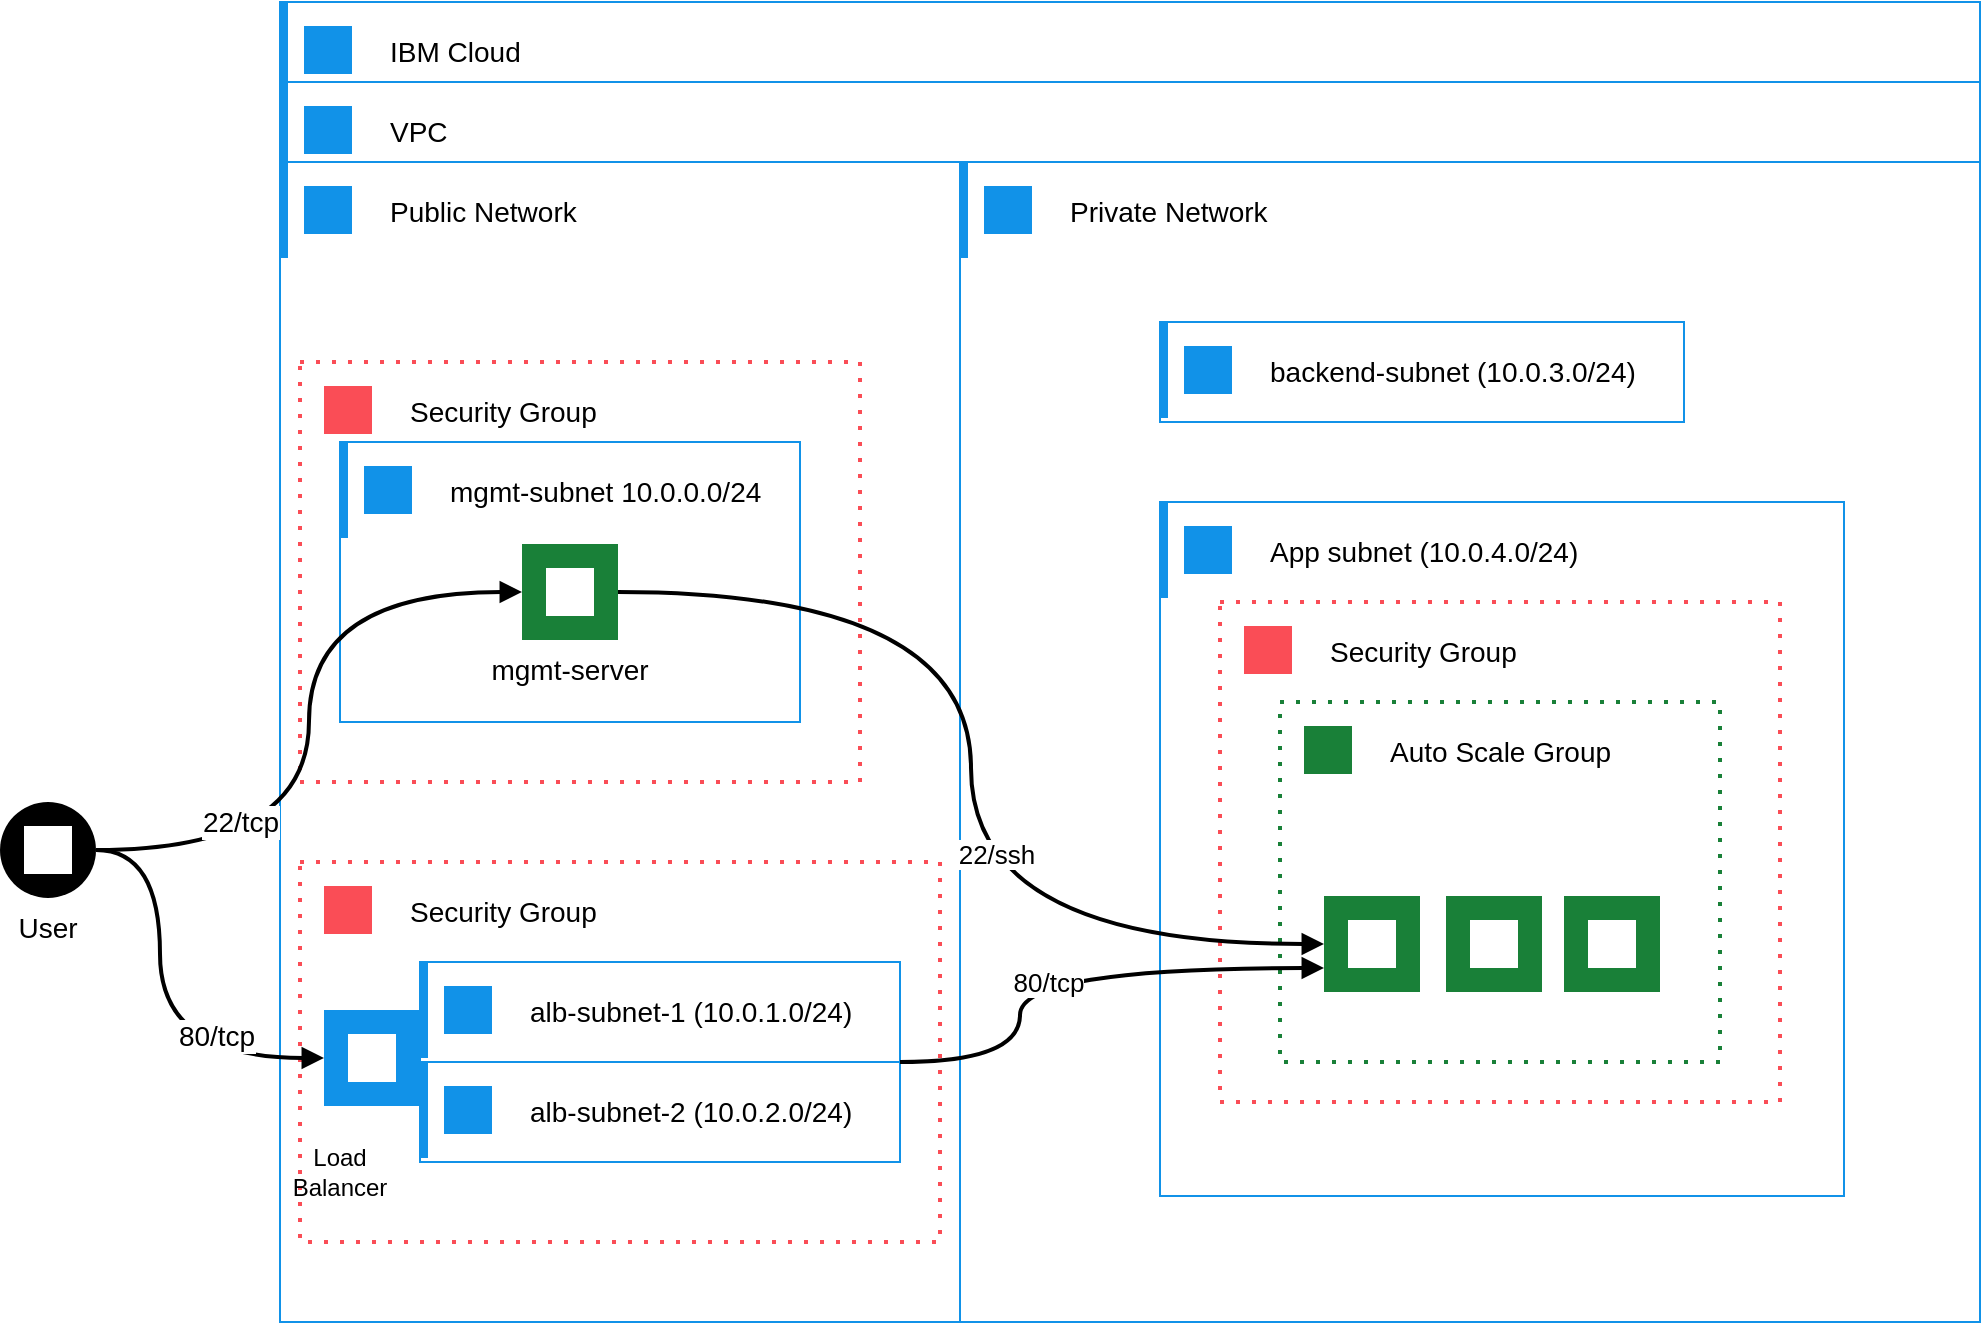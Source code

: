 <mxfile version="26.0.4">
  <diagram name="Page-1" id="7roNWF1qpoUNGFxGU0f3">
    <mxGraphModel dx="1114" dy="888" grid="1" gridSize="10" guides="1" tooltips="1" connect="1" arrows="1" fold="1" page="1" pageScale="1" pageWidth="850" pageHeight="1100" math="0" shadow="0">
      <root>
        <mxCell id="0" />
        <mxCell id="1" parent="0" />
        <mxCell id="PQe1bKcJ9zIPUSs3W7Ri-1" value="" style="container=1;collapsible=0;expand=0;recursiveResize=0;html=1;whiteSpace=wrap;strokeColor=#1192E8;fillColor=none;strokeWidth=1" vertex="1" parent="1">
          <mxGeometry x="160" y="80" width="850" height="660" as="geometry" />
        </mxCell>
        <mxCell id="PQe1bKcJ9zIPUSs3W7Ri-2" value="IBM Cloud" style="shape=rect;fillColor=none;aspect=fixed;resizable=0;labelPosition=right;verticalLabelPosition=middle;align=left;verticalAlign=middle;strokeColor=none;part=1;spacingLeft=5;fontSize=14;" vertex="1" parent="PQe1bKcJ9zIPUSs3W7Ri-1">
          <mxGeometry width="48" height="48" relative="1" as="geometry" />
        </mxCell>
        <mxCell id="PQe1bKcJ9zIPUSs3W7Ri-3" value="" style="fillColor=#1192E8;shape=mxgraph.ibm_cloud.ibm-cloud;strokeColor=none;dashed=0;outlineConnect=0;html=1;labelPosition=center;verticalLabelPosition=bottom;verticalAlign=top;part=1;movable=0;resizable=0;rotatable=0;" vertex="1" parent="PQe1bKcJ9zIPUSs3W7Ri-2">
          <mxGeometry width="24" height="24" relative="1" as="geometry">
            <mxPoint x="12" y="12" as="offset" />
          </mxGeometry>
        </mxCell>
        <mxCell id="PQe1bKcJ9zIPUSs3W7Ri-5" value="" style="container=1;collapsible=0;expand=0;recursiveResize=0;html=1;whiteSpace=wrap;strokeColor=#1192E8;fillColor=none;strokeWidth=1" vertex="1" parent="PQe1bKcJ9zIPUSs3W7Ri-1">
          <mxGeometry y="40" width="850" height="620" as="geometry" />
        </mxCell>
        <mxCell id="PQe1bKcJ9zIPUSs3W7Ri-13" value="" style="container=1;collapsible=0;expand=0;recursiveResize=0;html=1;whiteSpace=wrap;strokeColor=#1192E8;fillColor=none;strokeWidth=1" vertex="1" parent="PQe1bKcJ9zIPUSs3W7Ri-5">
          <mxGeometry y="40" width="340" height="580" as="geometry" />
        </mxCell>
        <mxCell id="PQe1bKcJ9zIPUSs3W7Ri-111" value="" style="container=1;collapsible=0;expand=0;recursiveResize=0;html=1;whiteSpace=wrap;strokeColor=#FA4D56;fillColor=none;dashed=1;dashPattern=1 3;strokeWidth=2" vertex="1" parent="PQe1bKcJ9zIPUSs3W7Ri-13">
          <mxGeometry x="10" y="350" width="320" height="190" as="geometry" />
        </mxCell>
        <mxCell id="PQe1bKcJ9zIPUSs3W7Ri-112" value="Security Group" style="shape=rect;fillColor=none;aspect=fixed;resizable=0;labelPosition=right;verticalLabelPosition=middle;align=left;verticalAlign=middle;strokeColor=none;part=1;spacingLeft=5;fontSize=14;" vertex="1" parent="PQe1bKcJ9zIPUSs3W7Ri-111">
          <mxGeometry width="48" height="48" relative="1" as="geometry" />
        </mxCell>
        <mxCell id="PQe1bKcJ9zIPUSs3W7Ri-113" value="" style="fillColor=#FA4D56;shape=mxgraph.ibm_cloud.group--security;strokeColor=none;dashed=0;outlineConnect=0;html=1;labelPosition=center;verticalLabelPosition=bottom;verticalAlign=top;part=1;movable=0;resizable=0;rotatable=0;" vertex="1" parent="PQe1bKcJ9zIPUSs3W7Ri-112">
          <mxGeometry width="24" height="24" relative="1" as="geometry">
            <mxPoint x="12" y="12" as="offset" />
          </mxGeometry>
        </mxCell>
        <mxCell id="PQe1bKcJ9zIPUSs3W7Ri-108" value="" style="container=1;collapsible=0;expand=0;recursiveResize=0;html=1;whiteSpace=wrap;strokeColor=#FA4D56;fillColor=none;dashed=1;dashPattern=1 3;strokeWidth=2" vertex="1" parent="PQe1bKcJ9zIPUSs3W7Ri-13">
          <mxGeometry x="10" y="100" width="280" height="210" as="geometry" />
        </mxCell>
        <mxCell id="PQe1bKcJ9zIPUSs3W7Ri-109" value="Security Group" style="shape=rect;fillColor=none;aspect=fixed;resizable=0;labelPosition=right;verticalLabelPosition=middle;align=left;verticalAlign=middle;strokeColor=none;part=1;spacingLeft=5;fontSize=14;" vertex="1" parent="PQe1bKcJ9zIPUSs3W7Ri-108">
          <mxGeometry width="48" height="48" relative="1" as="geometry" />
        </mxCell>
        <mxCell id="PQe1bKcJ9zIPUSs3W7Ri-110" value="" style="fillColor=#FA4D56;shape=mxgraph.ibm_cloud.group--security;strokeColor=none;dashed=0;outlineConnect=0;html=1;labelPosition=center;verticalLabelPosition=bottom;verticalAlign=top;part=1;movable=0;resizable=0;rotatable=0;" vertex="1" parent="PQe1bKcJ9zIPUSs3W7Ri-109">
          <mxGeometry width="24" height="24" relative="1" as="geometry">
            <mxPoint x="12" y="12" as="offset" />
          </mxGeometry>
        </mxCell>
        <mxCell id="PQe1bKcJ9zIPUSs3W7Ri-14" value="Public Network" style="shape=rect;fillColor=none;aspect=fixed;resizable=0;labelPosition=right;verticalLabelPosition=middle;align=left;verticalAlign=middle;strokeColor=none;part=1;spacingLeft=5;fontSize=14;" vertex="1" parent="PQe1bKcJ9zIPUSs3W7Ri-13">
          <mxGeometry width="48" height="48" relative="1" as="geometry" />
        </mxCell>
        <mxCell id="PQe1bKcJ9zIPUSs3W7Ri-15" value="" style="fillColor=#1192E8;shape=mxgraph.ibm_cloud.network--public;strokeColor=none;dashed=0;outlineConnect=0;html=1;labelPosition=center;verticalLabelPosition=bottom;verticalAlign=top;part=1;movable=0;resizable=0;rotatable=0;" vertex="1" parent="PQe1bKcJ9zIPUSs3W7Ri-14">
          <mxGeometry width="24" height="24" relative="1" as="geometry">
            <mxPoint x="12" y="12" as="offset" />
          </mxGeometry>
        </mxCell>
        <mxCell id="PQe1bKcJ9zIPUSs3W7Ri-25" value="" style="container=1;collapsible=0;expand=0;recursiveResize=0;html=1;whiteSpace=wrap;strokeColor=#1192E8;fillColor=none;strokeWidth=1" vertex="1" parent="PQe1bKcJ9zIPUSs3W7Ri-13">
          <mxGeometry x="30" y="140" width="230" height="140" as="geometry" />
        </mxCell>
        <mxCell id="PQe1bKcJ9zIPUSs3W7Ri-26" value="mgmt-subnet 10.0.0.0/24" style="shape=rect;fillColor=none;aspect=fixed;resizable=0;labelPosition=right;verticalLabelPosition=middle;align=left;verticalAlign=middle;strokeColor=none;part=1;spacingLeft=5;fontSize=14;" vertex="1" parent="PQe1bKcJ9zIPUSs3W7Ri-25">
          <mxGeometry width="48" height="48" relative="1" as="geometry" />
        </mxCell>
        <mxCell id="PQe1bKcJ9zIPUSs3W7Ri-27" value="" style="fillColor=#1192E8;shape=mxgraph.ibm_cloud.ibm-cloud--subnets;strokeColor=none;dashed=0;outlineConnect=0;html=1;labelPosition=center;verticalLabelPosition=bottom;verticalAlign=top;part=1;movable=0;resizable=0;rotatable=0;" vertex="1" parent="PQe1bKcJ9zIPUSs3W7Ri-26">
          <mxGeometry width="24" height="24" relative="1" as="geometry">
            <mxPoint x="12" y="12" as="offset" />
          </mxGeometry>
        </mxCell>
        <mxCell id="PQe1bKcJ9zIPUSs3W7Ri-28" value="" style="shape=rect;fillColor=#1192E8;aspect=fixed;resizable=0;labelPosition=right;verticalLabelPosition=middle;align=left;verticalAlign=middle;strokeColor=none;part=1;spacingLeft=5;fontSize=14;" vertex="1" parent="PQe1bKcJ9zIPUSs3W7Ri-25">
          <mxGeometry width="4" height="48" relative="1" as="geometry" />
        </mxCell>
        <mxCell id="PQe1bKcJ9zIPUSs3W7Ri-77" value="mgmt-server" style="shape=rect;fillColor=#198038;aspect=fixed;resizable=0;labelPosition=center;verticalLabelPosition=bottom;align=center;verticalAlign=top;strokeColor=none;fontSize=14;" vertex="1" parent="PQe1bKcJ9zIPUSs3W7Ri-25">
          <mxGeometry x="91" y="51" width="48" height="48" as="geometry" />
        </mxCell>
        <mxCell id="PQe1bKcJ9zIPUSs3W7Ri-78" value="" style="fillColor=#ffffff;strokeColor=none;dashed=0;outlineConnect=0;html=1;labelPosition=center;verticalLabelPosition=bottom;verticalAlign=top;part=1;movable=0;resizable=0;rotatable=0;shape=mxgraph.ibm_cloud.ibm-cloud--virtual-server-vpc" vertex="1" parent="PQe1bKcJ9zIPUSs3W7Ri-77">
          <mxGeometry width="24" height="24" relative="1" as="geometry">
            <mxPoint x="12" y="12" as="offset" />
          </mxGeometry>
        </mxCell>
        <mxCell id="PQe1bKcJ9zIPUSs3W7Ri-16" value="" style="shape=rect;fillColor=#1192E8;aspect=fixed;resizable=0;labelPosition=right;verticalLabelPosition=middle;align=left;verticalAlign=middle;strokeColor=none;part=1;spacingLeft=5;fontSize=14;" vertex="1" parent="PQe1bKcJ9zIPUSs3W7Ri-13">
          <mxGeometry width="4" height="48" relative="1" as="geometry" />
        </mxCell>
        <mxCell id="PQe1bKcJ9zIPUSs3W7Ri-55" value="Load Balancer" style="text;html=1;align=center;verticalAlign=middle;whiteSpace=wrap;rounded=0;" vertex="1" parent="PQe1bKcJ9zIPUSs3W7Ri-13">
          <mxGeometry y="490" width="60" height="30" as="geometry" />
        </mxCell>
        <mxCell id="PQe1bKcJ9zIPUSs3W7Ri-53" value="" style="shape=rect;fillColor=#1192E8;aspect=fixed;resizable=0;labelPosition=center;verticalLabelPosition=bottom;align=center;verticalAlign=top;strokeColor=none;fontSize=14;rotation=-90;" vertex="1" parent="PQe1bKcJ9zIPUSs3W7Ri-13">
          <mxGeometry x="22" y="424" width="48" height="48" as="geometry" />
        </mxCell>
        <mxCell id="PQe1bKcJ9zIPUSs3W7Ri-54" value="" style="fillColor=#ffffff;strokeColor=none;dashed=0;outlineConnect=0;html=1;labelPosition=center;verticalLabelPosition=bottom;verticalAlign=top;part=1;movable=0;resizable=0;rotatable=0;shape=mxgraph.ibm_cloud.load-balancer--application;rotation=-90;" vertex="1" parent="PQe1bKcJ9zIPUSs3W7Ri-53">
          <mxGeometry width="24" height="24" relative="1" as="geometry">
            <mxPoint x="12" y="12" as="offset" />
          </mxGeometry>
        </mxCell>
        <mxCell id="PQe1bKcJ9zIPUSs3W7Ri-6" value="VPC" style="shape=rect;fillColor=none;aspect=fixed;resizable=0;labelPosition=right;verticalLabelPosition=middle;align=left;verticalAlign=middle;strokeColor=none;part=1;spacingLeft=5;fontSize=14;" vertex="1" parent="PQe1bKcJ9zIPUSs3W7Ri-5">
          <mxGeometry width="48" height="48" relative="1" as="geometry" />
        </mxCell>
        <mxCell id="PQe1bKcJ9zIPUSs3W7Ri-7" value="" style="fillColor=#1192E8;shape=mxgraph.ibm_cloud.ibm-cloud--vpc;strokeColor=none;dashed=0;outlineConnect=0;html=1;labelPosition=center;verticalLabelPosition=bottom;verticalAlign=top;part=1;movable=0;resizable=0;rotatable=0;" vertex="1" parent="PQe1bKcJ9zIPUSs3W7Ri-6">
          <mxGeometry width="24" height="24" relative="1" as="geometry">
            <mxPoint x="12" y="12" as="offset" />
          </mxGeometry>
        </mxCell>
        <mxCell id="PQe1bKcJ9zIPUSs3W7Ri-8" value="" style="shape=rect;fillColor=#1192E8;aspect=fixed;resizable=0;labelPosition=right;verticalLabelPosition=middle;align=left;verticalAlign=middle;strokeColor=none;part=1;spacingLeft=5;fontSize=14;" vertex="1" parent="PQe1bKcJ9zIPUSs3W7Ri-5">
          <mxGeometry width="4" height="48" relative="1" as="geometry" />
        </mxCell>
        <mxCell id="PQe1bKcJ9zIPUSs3W7Ri-17" value="" style="container=1;collapsible=0;expand=0;recursiveResize=0;html=1;whiteSpace=wrap;strokeColor=#1192E8;fillColor=none;strokeWidth=1" vertex="1" parent="PQe1bKcJ9zIPUSs3W7Ri-5">
          <mxGeometry x="340" y="40" width="510" height="580" as="geometry" />
        </mxCell>
        <mxCell id="PQe1bKcJ9zIPUSs3W7Ri-18" value="Private Network" style="shape=rect;fillColor=none;aspect=fixed;resizable=0;labelPosition=right;verticalLabelPosition=middle;align=left;verticalAlign=middle;strokeColor=none;part=1;spacingLeft=5;fontSize=14;" vertex="1" parent="PQe1bKcJ9zIPUSs3W7Ri-17">
          <mxGeometry width="48" height="48" relative="1" as="geometry" />
        </mxCell>
        <mxCell id="PQe1bKcJ9zIPUSs3W7Ri-19" value="" style="fillColor=#1192E8;shape=mxgraph.ibm_cloud.network--enterprise;strokeColor=none;dashed=0;outlineConnect=0;html=1;labelPosition=center;verticalLabelPosition=bottom;verticalAlign=top;part=1;movable=0;resizable=0;rotatable=0;" vertex="1" parent="PQe1bKcJ9zIPUSs3W7Ri-18">
          <mxGeometry width="24" height="24" relative="1" as="geometry">
            <mxPoint x="12" y="12" as="offset" />
          </mxGeometry>
        </mxCell>
        <mxCell id="PQe1bKcJ9zIPUSs3W7Ri-20" value="" style="shape=rect;fillColor=#1192E8;aspect=fixed;resizable=0;labelPosition=right;verticalLabelPosition=middle;align=left;verticalAlign=middle;strokeColor=none;part=1;spacingLeft=5;fontSize=14;" vertex="1" parent="PQe1bKcJ9zIPUSs3W7Ri-17">
          <mxGeometry width="4" height="48" relative="1" as="geometry" />
        </mxCell>
        <mxCell id="PQe1bKcJ9zIPUSs3W7Ri-49" value="" style="container=1;collapsible=0;expand=0;recursiveResize=0;html=1;whiteSpace=wrap;strokeColor=#1192E8;fillColor=none;strokeWidth=1" vertex="1" parent="PQe1bKcJ9zIPUSs3W7Ri-17">
          <mxGeometry x="100" y="170" width="342" height="347" as="geometry" />
        </mxCell>
        <mxCell id="PQe1bKcJ9zIPUSs3W7Ri-50" value="App subnet (10.0.4.0/24)" style="shape=rect;fillColor=none;aspect=fixed;resizable=0;labelPosition=right;verticalLabelPosition=middle;align=left;verticalAlign=middle;strokeColor=none;part=1;spacingLeft=5;fontSize=14;" vertex="1" parent="PQe1bKcJ9zIPUSs3W7Ri-49">
          <mxGeometry width="48" height="48" relative="1" as="geometry" />
        </mxCell>
        <mxCell id="PQe1bKcJ9zIPUSs3W7Ri-51" value="" style="fillColor=#1192E8;shape=mxgraph.ibm_cloud.ibm-cloud--subnets;strokeColor=none;dashed=0;outlineConnect=0;html=1;labelPosition=center;verticalLabelPosition=bottom;verticalAlign=top;part=1;movable=0;resizable=0;rotatable=0;" vertex="1" parent="PQe1bKcJ9zIPUSs3W7Ri-50">
          <mxGeometry width="24" height="24" relative="1" as="geometry">
            <mxPoint x="12" y="12" as="offset" />
          </mxGeometry>
        </mxCell>
        <mxCell id="PQe1bKcJ9zIPUSs3W7Ri-52" value="" style="shape=rect;fillColor=#1192E8;aspect=fixed;resizable=0;labelPosition=right;verticalLabelPosition=middle;align=left;verticalAlign=middle;strokeColor=none;part=1;spacingLeft=5;fontSize=14;" vertex="1" parent="PQe1bKcJ9zIPUSs3W7Ri-49">
          <mxGeometry width="4" height="48" relative="1" as="geometry" />
        </mxCell>
        <mxCell id="PQe1bKcJ9zIPUSs3W7Ri-72" value="" style="container=1;collapsible=0;expand=0;recursiveResize=0;html=1;whiteSpace=wrap;strokeColor=#FA4D56;fillColor=none;dashed=1;dashPattern=1 3;strokeWidth=2" vertex="1" parent="PQe1bKcJ9zIPUSs3W7Ri-49">
          <mxGeometry x="30" y="50" width="280" height="250" as="geometry" />
        </mxCell>
        <mxCell id="PQe1bKcJ9zIPUSs3W7Ri-73" value="Security Group" style="shape=rect;fillColor=none;aspect=fixed;resizable=0;labelPosition=right;verticalLabelPosition=middle;align=left;verticalAlign=middle;strokeColor=none;part=1;spacingLeft=5;fontSize=14;" vertex="1" parent="PQe1bKcJ9zIPUSs3W7Ri-72">
          <mxGeometry width="48" height="48" relative="1" as="geometry" />
        </mxCell>
        <mxCell id="PQe1bKcJ9zIPUSs3W7Ri-74" value="" style="fillColor=#FA4D56;shape=mxgraph.ibm_cloud.group--security;strokeColor=none;dashed=0;outlineConnect=0;html=1;labelPosition=center;verticalLabelPosition=bottom;verticalAlign=top;part=1;movable=0;resizable=0;rotatable=0;" vertex="1" parent="PQe1bKcJ9zIPUSs3W7Ri-73">
          <mxGeometry width="24" height="24" relative="1" as="geometry">
            <mxPoint x="12" y="12" as="offset" />
          </mxGeometry>
        </mxCell>
        <mxCell id="PQe1bKcJ9zIPUSs3W7Ri-69" value="" style="container=1;collapsible=0;expand=0;recursiveResize=0;html=1;whiteSpace=wrap;strokeColor=#198038;fillColor=none;dashed=1;dashPattern=1 3;strokeWidth=2" vertex="1" parent="PQe1bKcJ9zIPUSs3W7Ri-72">
          <mxGeometry x="30" y="50" width="220" height="180" as="geometry" />
        </mxCell>
        <mxCell id="PQe1bKcJ9zIPUSs3W7Ri-70" value="Auto Scale Group" style="shape=rect;fillColor=none;aspect=fixed;resizable=0;labelPosition=right;verticalLabelPosition=middle;align=left;verticalAlign=middle;strokeColor=none;part=1;spacingLeft=5;fontSize=14;" vertex="1" parent="PQe1bKcJ9zIPUSs3W7Ri-69">
          <mxGeometry width="48" height="48" relative="1" as="geometry" />
        </mxCell>
        <mxCell id="PQe1bKcJ9zIPUSs3W7Ri-71" value="" style="fillColor=#198038;shape=mxgraph.ibm_cloud.autoscaling;strokeColor=none;dashed=0;outlineConnect=0;html=1;labelPosition=center;verticalLabelPosition=bottom;verticalAlign=top;part=1;movable=0;resizable=0;rotatable=0;" vertex="1" parent="PQe1bKcJ9zIPUSs3W7Ri-70">
          <mxGeometry width="24" height="24" relative="1" as="geometry">
            <mxPoint x="12" y="12" as="offset" />
          </mxGeometry>
        </mxCell>
        <mxCell id="PQe1bKcJ9zIPUSs3W7Ri-57" value="" style="shape=rect;fillColor=#198038;aspect=fixed;resizable=0;labelPosition=center;verticalLabelPosition=bottom;align=center;verticalAlign=top;strokeColor=none;fontSize=14;" vertex="1" parent="PQe1bKcJ9zIPUSs3W7Ri-69">
          <mxGeometry x="22" y="97" width="48" height="48" as="geometry" />
        </mxCell>
        <mxCell id="PQe1bKcJ9zIPUSs3W7Ri-58" value="" style="fillColor=#ffffff;strokeColor=none;dashed=0;outlineConnect=0;html=1;labelPosition=center;verticalLabelPosition=bottom;verticalAlign=top;part=1;movable=0;resizable=0;rotatable=0;shape=mxgraph.ibm_cloud.ibm-cloud--virtual-server-vpc" vertex="1" parent="PQe1bKcJ9zIPUSs3W7Ri-57">
          <mxGeometry width="24" height="24" relative="1" as="geometry">
            <mxPoint x="12" y="12" as="offset" />
          </mxGeometry>
        </mxCell>
        <mxCell id="PQe1bKcJ9zIPUSs3W7Ri-64" value="" style="shape=rect;fillColor=#198038;aspect=fixed;resizable=0;labelPosition=center;verticalLabelPosition=bottom;align=center;verticalAlign=top;strokeColor=none;fontSize=14;" vertex="1" parent="PQe1bKcJ9zIPUSs3W7Ri-69">
          <mxGeometry x="142" y="97" width="48" height="48" as="geometry" />
        </mxCell>
        <mxCell id="PQe1bKcJ9zIPUSs3W7Ri-65" value="" style="fillColor=#ffffff;strokeColor=none;dashed=0;outlineConnect=0;html=1;labelPosition=center;verticalLabelPosition=bottom;verticalAlign=top;part=1;movable=0;resizable=0;rotatable=0;shape=mxgraph.ibm_cloud.ibm-cloud--virtual-server-vpc" vertex="1" parent="PQe1bKcJ9zIPUSs3W7Ri-64">
          <mxGeometry width="24" height="24" relative="1" as="geometry">
            <mxPoint x="12" y="12" as="offset" />
          </mxGeometry>
        </mxCell>
        <mxCell id="PQe1bKcJ9zIPUSs3W7Ri-62" value="" style="shape=rect;fillColor=#198038;aspect=fixed;resizable=0;labelPosition=center;verticalLabelPosition=bottom;align=center;verticalAlign=top;strokeColor=none;fontSize=14;" vertex="1" parent="PQe1bKcJ9zIPUSs3W7Ri-69">
          <mxGeometry x="83" y="97" width="48" height="48" as="geometry" />
        </mxCell>
        <mxCell id="PQe1bKcJ9zIPUSs3W7Ri-63" value="" style="fillColor=#ffffff;strokeColor=none;dashed=0;outlineConnect=0;html=1;labelPosition=center;verticalLabelPosition=bottom;verticalAlign=top;part=1;movable=0;resizable=0;rotatable=0;shape=mxgraph.ibm_cloud.ibm-cloud--virtual-server-vpc" vertex="1" parent="PQe1bKcJ9zIPUSs3W7Ri-62">
          <mxGeometry width="24" height="24" relative="1" as="geometry">
            <mxPoint x="12" y="12" as="offset" />
          </mxGeometry>
        </mxCell>
        <mxCell id="PQe1bKcJ9zIPUSs3W7Ri-80" value="" style="container=1;collapsible=0;expand=0;recursiveResize=0;html=1;whiteSpace=wrap;strokeColor=#1192E8;fillColor=none;strokeWidth=1" vertex="1" parent="PQe1bKcJ9zIPUSs3W7Ri-17">
          <mxGeometry x="100" y="80" width="262" height="50" as="geometry" />
        </mxCell>
        <mxCell id="PQe1bKcJ9zIPUSs3W7Ri-81" value="backend-subnet (10.0.3.0/24)" style="shape=rect;fillColor=none;aspect=fixed;resizable=0;labelPosition=right;verticalLabelPosition=middle;align=left;verticalAlign=middle;strokeColor=none;part=1;spacingLeft=5;fontSize=14;" vertex="1" parent="PQe1bKcJ9zIPUSs3W7Ri-80">
          <mxGeometry width="48" height="48" relative="1" as="geometry" />
        </mxCell>
        <mxCell id="PQe1bKcJ9zIPUSs3W7Ri-82" value="" style="fillColor=#1192E8;shape=mxgraph.ibm_cloud.ibm-cloud--subnets;strokeColor=none;dashed=0;outlineConnect=0;html=1;labelPosition=center;verticalLabelPosition=bottom;verticalAlign=top;part=1;movable=0;resizable=0;rotatable=0;" vertex="1" parent="PQe1bKcJ9zIPUSs3W7Ri-81">
          <mxGeometry width="24" height="24" relative="1" as="geometry">
            <mxPoint x="12" y="12" as="offset" />
          </mxGeometry>
        </mxCell>
        <mxCell id="PQe1bKcJ9zIPUSs3W7Ri-83" value="" style="shape=rect;fillColor=#1192E8;aspect=fixed;resizable=0;labelPosition=right;verticalLabelPosition=middle;align=left;verticalAlign=middle;strokeColor=none;part=1;spacingLeft=5;fontSize=14;" vertex="1" parent="PQe1bKcJ9zIPUSs3W7Ri-80">
          <mxGeometry width="4" height="48" relative="1" as="geometry" />
        </mxCell>
        <mxCell id="PQe1bKcJ9zIPUSs3W7Ri-124" value="" style="html=1;labelBackgroundColor=#ffffff;jettySize=auto;orthogonalLoop=1;fontSize=14;rounded=0;jumpStyle=gap;edgeStyle=orthogonalEdgeStyle;startArrow=none;endArrow=block;strokeWidth=2;endFill=1;exitX=1;exitY=0.5;exitDx=0;exitDy=0;entryX=0;entryY=0.5;entryDx=0;entryDy=0;curved=1;" edge="1" parent="PQe1bKcJ9zIPUSs3W7Ri-5" source="PQe1bKcJ9zIPUSs3W7Ri-77" target="PQe1bKcJ9zIPUSs3W7Ri-57">
          <mxGeometry width="48" height="48" relative="1" as="geometry">
            <mxPoint x="270" y="378" as="sourcePoint" />
            <mxPoint x="318" y="330" as="targetPoint" />
          </mxGeometry>
        </mxCell>
        <mxCell id="PQe1bKcJ9zIPUSs3W7Ri-129" value="&lt;font style=&quot;font-size: 13px;&quot;&gt;22/ssh&lt;/font&gt;" style="edgeLabel;html=1;align=center;verticalAlign=middle;resizable=0;points=[];" vertex="1" connectable="0" parent="PQe1bKcJ9zIPUSs3W7Ri-124">
          <mxGeometry x="0.161" y="12" relative="1" as="geometry">
            <mxPoint as="offset" />
          </mxGeometry>
        </mxCell>
        <mxCell id="PQe1bKcJ9zIPUSs3W7Ri-4" value="" style="shape=rect;fillColor=#1192E8;aspect=fixed;resizable=0;labelPosition=right;verticalLabelPosition=middle;align=left;verticalAlign=middle;strokeColor=none;part=1;spacingLeft=5;fontSize=14;" vertex="1" parent="PQe1bKcJ9zIPUSs3W7Ri-1">
          <mxGeometry width="4" height="48" relative="1" as="geometry" />
        </mxCell>
        <mxCell id="PQe1bKcJ9zIPUSs3W7Ri-21" value="" style="container=1;collapsible=0;expand=0;recursiveResize=0;html=1;whiteSpace=wrap;strokeColor=#1192E8;fillColor=none;strokeWidth=1" vertex="1" parent="1">
          <mxGeometry x="230" y="560" width="240" height="50" as="geometry" />
        </mxCell>
        <mxCell id="PQe1bKcJ9zIPUSs3W7Ri-22" value="alb-subnet-1 (10.0.1.0/24)" style="shape=rect;fillColor=none;aspect=fixed;resizable=0;labelPosition=right;verticalLabelPosition=middle;align=left;verticalAlign=middle;strokeColor=none;part=1;spacingLeft=5;fontSize=14;" vertex="1" parent="PQe1bKcJ9zIPUSs3W7Ri-21">
          <mxGeometry width="48" height="48" relative="1" as="geometry" />
        </mxCell>
        <mxCell id="PQe1bKcJ9zIPUSs3W7Ri-23" value="" style="fillColor=#1192E8;shape=mxgraph.ibm_cloud.ibm-cloud--subnets;strokeColor=none;dashed=0;outlineConnect=0;html=1;labelPosition=center;verticalLabelPosition=bottom;verticalAlign=top;part=1;movable=0;resizable=0;rotatable=0;" vertex="1" parent="PQe1bKcJ9zIPUSs3W7Ri-22">
          <mxGeometry width="24" height="24" relative="1" as="geometry">
            <mxPoint x="12" y="12" as="offset" />
          </mxGeometry>
        </mxCell>
        <mxCell id="PQe1bKcJ9zIPUSs3W7Ri-24" value="" style="shape=rect;fillColor=#1192E8;aspect=fixed;resizable=0;labelPosition=right;verticalLabelPosition=middle;align=left;verticalAlign=middle;strokeColor=none;part=1;spacingLeft=5;fontSize=14;" vertex="1" parent="PQe1bKcJ9zIPUSs3W7Ri-21">
          <mxGeometry width="4" height="48" relative="1" as="geometry" />
        </mxCell>
        <mxCell id="PQe1bKcJ9zIPUSs3W7Ri-9" value="" style="container=1;collapsible=0;expand=0;recursiveResize=0;html=1;whiteSpace=wrap;strokeColor=#1192E8;fillColor=none;strokeWidth=1" vertex="1" parent="1">
          <mxGeometry x="230" y="610" width="240" height="50" as="geometry" />
        </mxCell>
        <mxCell id="PQe1bKcJ9zIPUSs3W7Ri-10" value="alb-subnet-2 (10.0.2.0/24)" style="shape=rect;fillColor=none;aspect=fixed;resizable=0;labelPosition=right;verticalLabelPosition=middle;align=left;verticalAlign=middle;strokeColor=none;part=1;spacingLeft=5;fontSize=14;" vertex="1" parent="PQe1bKcJ9zIPUSs3W7Ri-9">
          <mxGeometry width="48" height="48" relative="1" as="geometry" />
        </mxCell>
        <mxCell id="PQe1bKcJ9zIPUSs3W7Ri-11" value="" style="fillColor=#1192E8;shape=mxgraph.ibm_cloud.ibm-cloud--subnets;strokeColor=none;dashed=0;outlineConnect=0;html=1;labelPosition=center;verticalLabelPosition=bottom;verticalAlign=top;part=1;movable=0;resizable=0;rotatable=0;" vertex="1" parent="PQe1bKcJ9zIPUSs3W7Ri-10">
          <mxGeometry width="24" height="24" relative="1" as="geometry">
            <mxPoint x="12" y="12" as="offset" />
          </mxGeometry>
        </mxCell>
        <mxCell id="PQe1bKcJ9zIPUSs3W7Ri-12" value="" style="shape=rect;fillColor=#1192E8;aspect=fixed;resizable=0;labelPosition=right;verticalLabelPosition=middle;align=left;verticalAlign=middle;strokeColor=none;part=1;spacingLeft=5;fontSize=14;" vertex="1" parent="PQe1bKcJ9zIPUSs3W7Ri-9">
          <mxGeometry width="4" height="48" relative="1" as="geometry" />
        </mxCell>
        <mxCell id="PQe1bKcJ9zIPUSs3W7Ri-114" value="User" style="shape=ellipse;fillColor=#000000;aspect=fixed;resizable=0;labelPosition=center;verticalLabelPosition=bottom;align=center;verticalAlign=top;strokeColor=none;fontSize=14;" vertex="1" parent="1">
          <mxGeometry x="20" y="480" width="48" height="48" as="geometry" />
        </mxCell>
        <mxCell id="PQe1bKcJ9zIPUSs3W7Ri-115" value="" style="fillColor=#ffffff;strokeColor=none;dashed=0;outlineConnect=0;html=1;labelPosition=center;verticalLabelPosition=bottom;verticalAlign=top;part=1;movable=0;resizable=0;rotatable=0;shape=mxgraph.ibm_cloud.user" vertex="1" parent="PQe1bKcJ9zIPUSs3W7Ri-114">
          <mxGeometry width="24" height="24" relative="1" as="geometry">
            <mxPoint x="12" y="12" as="offset" />
          </mxGeometry>
        </mxCell>
        <mxCell id="PQe1bKcJ9zIPUSs3W7Ri-118" value="" style="html=1;labelBackgroundColor=#ffffff;jettySize=auto;orthogonalLoop=1;fontSize=14;rounded=0;jumpStyle=gap;edgeStyle=orthogonalEdgeStyle;startArrow=none;endArrow=block;strokeWidth=2;endFill=1;entryX=0;entryY=0.5;entryDx=0;entryDy=0;exitX=1;exitY=0.5;exitDx=0;exitDy=0;curved=1;" edge="1" parent="1" source="PQe1bKcJ9zIPUSs3W7Ri-114" target="PQe1bKcJ9zIPUSs3W7Ri-77">
          <mxGeometry width="48" height="48" relative="1" as="geometry">
            <mxPoint x="430" y="498" as="sourcePoint" />
            <mxPoint x="478" y="450" as="targetPoint" />
          </mxGeometry>
        </mxCell>
        <mxCell id="PQe1bKcJ9zIPUSs3W7Ri-126" value="&lt;font style=&quot;font-size: 14px;&quot;&gt;22/tcp&lt;/font&gt;" style="edgeLabel;html=1;align=center;verticalAlign=middle;resizable=0;points=[];" vertex="1" connectable="0" parent="PQe1bKcJ9zIPUSs3W7Ri-118">
          <mxGeometry x="-0.731" y="1" relative="1" as="geometry">
            <mxPoint x="26" y="-13" as="offset" />
          </mxGeometry>
        </mxCell>
        <mxCell id="PQe1bKcJ9zIPUSs3W7Ri-121" value="" style="html=1;labelBackgroundColor=#ffffff;jettySize=auto;orthogonalLoop=1;fontSize=14;rounded=0;jumpStyle=gap;edgeStyle=orthogonalEdgeStyle;startArrow=none;endArrow=block;strokeWidth=2;endFill=1;entryX=0.5;entryY=0;entryDx=0;entryDy=0;exitX=1;exitY=0.5;exitDx=0;exitDy=0;curved=1;" edge="1" parent="1" source="PQe1bKcJ9zIPUSs3W7Ri-114" target="PQe1bKcJ9zIPUSs3W7Ri-53">
          <mxGeometry width="48" height="48" relative="1" as="geometry">
            <mxPoint x="430" y="498" as="sourcePoint" />
            <mxPoint x="478" y="450" as="targetPoint" />
            <Array as="points">
              <mxPoint x="100" y="504" />
              <mxPoint x="100" y="608" />
            </Array>
          </mxGeometry>
        </mxCell>
        <mxCell id="PQe1bKcJ9zIPUSs3W7Ri-127" value="&lt;font style=&quot;font-size: 14px;&quot;&gt;80/tcp&lt;/font&gt;" style="edgeLabel;html=1;align=center;verticalAlign=middle;resizable=0;points=[];" vertex="1" connectable="0" parent="PQe1bKcJ9zIPUSs3W7Ri-121">
          <mxGeometry x="0.505" y="11" relative="1" as="geometry">
            <mxPoint as="offset" />
          </mxGeometry>
        </mxCell>
        <mxCell id="PQe1bKcJ9zIPUSs3W7Ri-125" value="" style="html=1;labelBackgroundColor=#ffffff;jettySize=auto;orthogonalLoop=1;fontSize=14;rounded=0;jumpStyle=gap;edgeStyle=orthogonalEdgeStyle;startArrow=none;endArrow=block;strokeWidth=2;endFill=1;exitX=1;exitY=0;exitDx=0;exitDy=0;entryX=0;entryY=0.75;entryDx=0;entryDy=0;curved=1;" edge="1" parent="1" source="PQe1bKcJ9zIPUSs3W7Ri-9" target="PQe1bKcJ9zIPUSs3W7Ri-57">
          <mxGeometry width="48" height="48" relative="1" as="geometry">
            <mxPoint x="430" y="498" as="sourcePoint" />
            <mxPoint x="478" y="450" as="targetPoint" />
            <Array as="points">
              <mxPoint x="530" y="610" />
              <mxPoint x="530" y="563" />
            </Array>
          </mxGeometry>
        </mxCell>
        <mxCell id="PQe1bKcJ9zIPUSs3W7Ri-128" value="&lt;font style=&quot;font-size: 13px;&quot;&gt;80/tcp&lt;/font&gt;" style="edgeLabel;html=1;align=center;verticalAlign=middle;resizable=0;points=[];" vertex="1" connectable="0" parent="PQe1bKcJ9zIPUSs3W7Ri-125">
          <mxGeometry x="-0.066" y="-7" relative="1" as="geometry">
            <mxPoint as="offset" />
          </mxGeometry>
        </mxCell>
      </root>
    </mxGraphModel>
  </diagram>
</mxfile>
